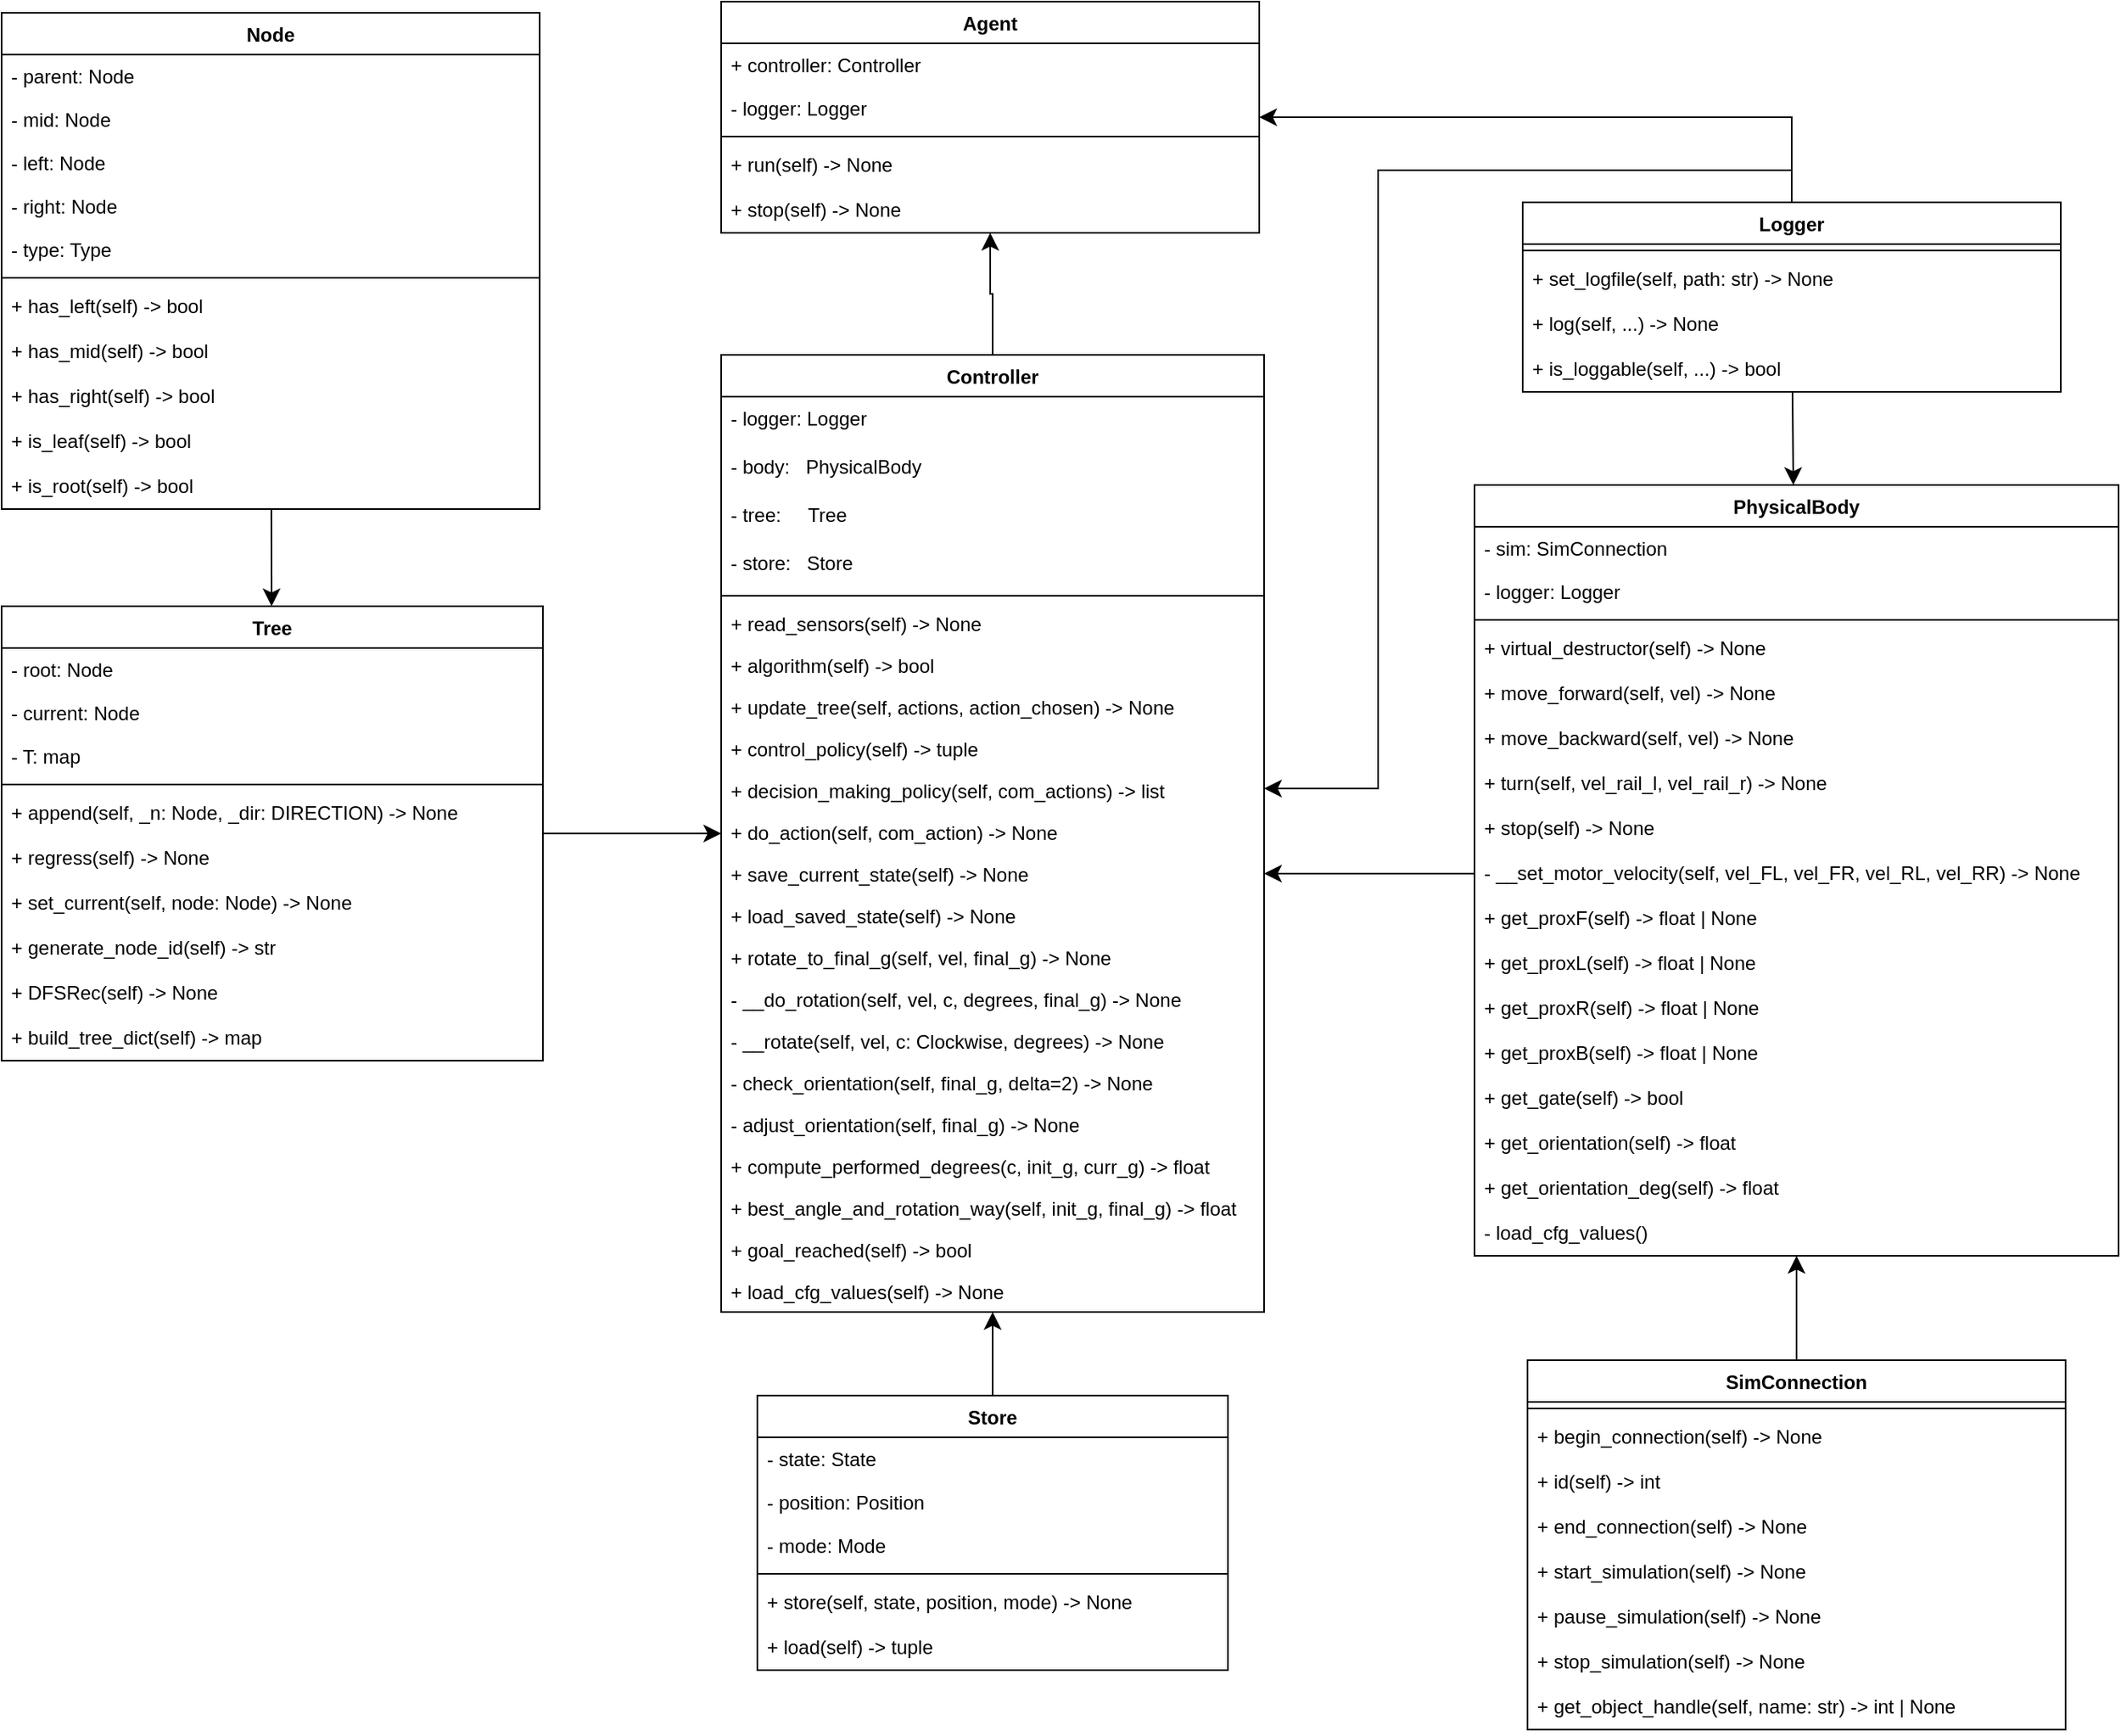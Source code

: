 <mxfile version="21.3.6" type="device">
  <diagram id="1UBkaPoCO9dvnZDakx3T" name="MetalPhoenix">
    <mxGraphModel dx="1835" dy="1126" grid="0" gridSize="10" guides="1" tooltips="1" connect="1" arrows="1" fold="1" page="0" pageScale="1" pageWidth="827" pageHeight="1169" math="0" shadow="0">
      <root>
        <mxCell id="0" />
        <mxCell id="1" parent="0" />
        <mxCell id="VFH99TEMMroER4uA4Dse-1" value="Agent" style="swimlane;fontStyle=1;align=center;verticalAlign=top;childLayout=stackLayout;horizontal=1;startSize=26;horizontalStack=0;resizeParent=1;resizeParentMax=0;resizeLast=0;collapsible=1;marginBottom=0;" vertex="1" parent="1">
          <mxGeometry x="-161" y="-180" width="335" height="144" as="geometry" />
        </mxCell>
        <mxCell id="VFH99TEMMroER4uA4Dse-3" value="+ controller: Controller" style="text;strokeColor=none;fillColor=none;align=left;verticalAlign=top;spacingLeft=4;spacingRight=4;overflow=hidden;rotatable=0;points=[[0,0.5],[1,0.5]];portConstraint=eastwest;" vertex="1" parent="VFH99TEMMroER4uA4Dse-1">
          <mxGeometry y="26" width="335" height="27" as="geometry" />
        </mxCell>
        <mxCell id="GHk-Mc0KKWAqcov3iGif-37" value="- logger: Logger" style="text;strokeColor=none;fillColor=none;align=left;verticalAlign=top;spacingLeft=4;spacingRight=4;overflow=hidden;rotatable=0;points=[[0,0.5],[1,0.5]];portConstraint=eastwest;" vertex="1" parent="VFH99TEMMroER4uA4Dse-1">
          <mxGeometry y="53" width="335" height="27" as="geometry" />
        </mxCell>
        <mxCell id="VFH99TEMMroER4uA4Dse-5" value="" style="line;strokeWidth=1;fillColor=none;align=left;verticalAlign=middle;spacingTop=-1;spacingLeft=3;spacingRight=3;rotatable=0;labelPosition=right;points=[];portConstraint=eastwest;" vertex="1" parent="VFH99TEMMroER4uA4Dse-1">
          <mxGeometry y="80" width="335" height="8" as="geometry" />
        </mxCell>
        <mxCell id="VFH99TEMMroER4uA4Dse-6" value="+ run(self) -&gt; None" style="text;strokeColor=none;fillColor=none;align=left;verticalAlign=top;spacingLeft=4;spacingRight=4;overflow=hidden;rotatable=0;points=[[0,0.5],[1,0.5]];portConstraint=eastwest;" vertex="1" parent="VFH99TEMMroER4uA4Dse-1">
          <mxGeometry y="88" width="335" height="28" as="geometry" />
        </mxCell>
        <mxCell id="GHk-Mc0KKWAqcov3iGif-38" value="+ stop(self) -&gt; None" style="text;strokeColor=none;fillColor=none;align=left;verticalAlign=top;spacingLeft=4;spacingRight=4;overflow=hidden;rotatable=0;points=[[0,0.5],[1,0.5]];portConstraint=eastwest;" vertex="1" parent="VFH99TEMMroER4uA4Dse-1">
          <mxGeometry y="116" width="335" height="28" as="geometry" />
        </mxCell>
        <mxCell id="w9nHKv1XrNCr0uijeVls-85" style="edgeStyle=orthogonalEdgeStyle;rounded=0;orthogonalLoop=1;jettySize=auto;html=1;exitX=0.5;exitY=0;exitDx=0;exitDy=0;fontSize=12;startSize=8;endSize=8;" edge="1" parent="1" source="GHk-Mc0KKWAqcov3iGif-1" target="VFH99TEMMroER4uA4Dse-1">
          <mxGeometry relative="1" as="geometry" />
        </mxCell>
        <mxCell id="GHk-Mc0KKWAqcov3iGif-1" value="Controller" style="swimlane;fontStyle=1;align=center;verticalAlign=top;childLayout=stackLayout;horizontal=1;startSize=26;horizontalStack=0;resizeParent=1;resizeParentMax=0;resizeLast=0;collapsible=1;marginBottom=0;" vertex="1" parent="1">
          <mxGeometry x="-161" y="40" width="338" height="596" as="geometry" />
        </mxCell>
        <mxCell id="GHk-Mc0KKWAqcov3iGif-4" value="- logger: Logger" style="text;strokeColor=none;fillColor=none;align=left;verticalAlign=top;spacingLeft=4;spacingRight=4;overflow=hidden;rotatable=0;points=[[0,0.5],[1,0.5]];portConstraint=eastwest;" vertex="1" parent="GHk-Mc0KKWAqcov3iGif-1">
          <mxGeometry y="26" width="338" height="30" as="geometry" />
        </mxCell>
        <mxCell id="GHk-Mc0KKWAqcov3iGif-36" value="- body:   PhysicalBody" style="text;strokeColor=none;fillColor=none;align=left;verticalAlign=top;spacingLeft=4;spacingRight=4;overflow=hidden;rotatable=0;points=[[0,0.5],[1,0.5]];portConstraint=eastwest;" vertex="1" parent="GHk-Mc0KKWAqcov3iGif-1">
          <mxGeometry y="56" width="338" height="30" as="geometry" />
        </mxCell>
        <mxCell id="GHk-Mc0KKWAqcov3iGif-35" value="- tree:     Tree" style="text;strokeColor=none;fillColor=none;align=left;verticalAlign=top;spacingLeft=4;spacingRight=4;overflow=hidden;rotatable=0;points=[[0,0.5],[1,0.5]];portConstraint=eastwest;" vertex="1" parent="GHk-Mc0KKWAqcov3iGif-1">
          <mxGeometry y="86" width="338" height="30" as="geometry" />
        </mxCell>
        <mxCell id="GHk-Mc0KKWAqcov3iGif-34" value="- store:   Store" style="text;strokeColor=none;fillColor=none;align=left;verticalAlign=top;spacingLeft=4;spacingRight=4;overflow=hidden;rotatable=0;points=[[0,0.5],[1,0.5]];portConstraint=eastwest;" vertex="1" parent="GHk-Mc0KKWAqcov3iGif-1">
          <mxGeometry y="116" width="338" height="30" as="geometry" />
        </mxCell>
        <mxCell id="GHk-Mc0KKWAqcov3iGif-5" value="" style="line;strokeWidth=1;fillColor=none;align=left;verticalAlign=middle;spacingTop=-1;spacingLeft=3;spacingRight=3;rotatable=0;labelPosition=right;points=[];portConstraint=eastwest;" vertex="1" parent="GHk-Mc0KKWAqcov3iGif-1">
          <mxGeometry y="146" width="338" height="8" as="geometry" />
        </mxCell>
        <mxCell id="GHk-Mc0KKWAqcov3iGif-6" value="+ read_sensors(self) -&gt; None" style="text;strokeColor=none;fillColor=none;align=left;verticalAlign=top;spacingLeft=4;spacingRight=4;overflow=hidden;rotatable=0;points=[[0,0.5],[1,0.5]];portConstraint=eastwest;" vertex="1" parent="GHk-Mc0KKWAqcov3iGif-1">
          <mxGeometry y="154" width="338" height="26" as="geometry" />
        </mxCell>
        <mxCell id="GHk-Mc0KKWAqcov3iGif-8" value="+ algorithm(self) -&gt; bool" style="text;strokeColor=none;fillColor=none;align=left;verticalAlign=top;spacingLeft=4;spacingRight=4;overflow=hidden;rotatable=0;points=[[0,0.5],[1,0.5]];portConstraint=eastwest;" vertex="1" parent="GHk-Mc0KKWAqcov3iGif-1">
          <mxGeometry y="180" width="338" height="26" as="geometry" />
        </mxCell>
        <mxCell id="GHk-Mc0KKWAqcov3iGif-15" value="+ update_tree(self, actions, action_chosen) -&gt; None" style="text;strokeColor=none;fillColor=none;align=left;verticalAlign=top;spacingLeft=4;spacingRight=4;overflow=hidden;rotatable=0;points=[[0,0.5],[1,0.5]];portConstraint=eastwest;" vertex="1" parent="GHk-Mc0KKWAqcov3iGif-1">
          <mxGeometry y="206" width="338" height="26" as="geometry" />
        </mxCell>
        <mxCell id="GHk-Mc0KKWAqcov3iGif-14" value="+ control_policy(self) -&gt; tuple" style="text;strokeColor=none;fillColor=none;align=left;verticalAlign=top;spacingLeft=4;spacingRight=4;overflow=hidden;rotatable=0;points=[[0,0.5],[1,0.5]];portConstraint=eastwest;" vertex="1" parent="GHk-Mc0KKWAqcov3iGif-1">
          <mxGeometry y="232" width="338" height="26" as="geometry" />
        </mxCell>
        <mxCell id="GHk-Mc0KKWAqcov3iGif-13" value="+ decision_making_policy(self, com_actions) -&gt; list" style="text;strokeColor=none;fillColor=none;align=left;verticalAlign=top;spacingLeft=4;spacingRight=4;overflow=hidden;rotatable=0;points=[[0,0.5],[1,0.5]];portConstraint=eastwest;" vertex="1" parent="GHk-Mc0KKWAqcov3iGif-1">
          <mxGeometry y="258" width="338" height="26" as="geometry" />
        </mxCell>
        <mxCell id="GHk-Mc0KKWAqcov3iGif-12" value="+ do_action(self, com_action) -&gt; None" style="text;strokeColor=none;fillColor=none;align=left;verticalAlign=top;spacingLeft=4;spacingRight=4;overflow=hidden;rotatable=0;points=[[0,0.5],[1,0.5]];portConstraint=eastwest;" vertex="1" parent="GHk-Mc0KKWAqcov3iGif-1">
          <mxGeometry y="284" width="338" height="26" as="geometry" />
        </mxCell>
        <mxCell id="GHk-Mc0KKWAqcov3iGif-11" value="+ save_current_state(self) -&gt; None" style="text;strokeColor=none;fillColor=none;align=left;verticalAlign=top;spacingLeft=4;spacingRight=4;overflow=hidden;rotatable=0;points=[[0,0.5],[1,0.5]];portConstraint=eastwest;" vertex="1" parent="GHk-Mc0KKWAqcov3iGif-1">
          <mxGeometry y="310" width="338" height="26" as="geometry" />
        </mxCell>
        <mxCell id="GHk-Mc0KKWAqcov3iGif-10" value="+ load_saved_state(self) -&gt; None" style="text;strokeColor=none;fillColor=none;align=left;verticalAlign=top;spacingLeft=4;spacingRight=4;overflow=hidden;rotatable=0;points=[[0,0.5],[1,0.5]];portConstraint=eastwest;" vertex="1" parent="GHk-Mc0KKWAqcov3iGif-1">
          <mxGeometry y="336" width="338" height="26" as="geometry" />
        </mxCell>
        <mxCell id="GHk-Mc0KKWAqcov3iGif-9" value="+ rotate_to_final_g(self, vel, final_g) -&gt; None" style="text;strokeColor=none;fillColor=none;align=left;verticalAlign=top;spacingLeft=4;spacingRight=4;overflow=hidden;rotatable=0;points=[[0,0.5],[1,0.5]];portConstraint=eastwest;" vertex="1" parent="GHk-Mc0KKWAqcov3iGif-1">
          <mxGeometry y="362" width="338" height="26" as="geometry" />
        </mxCell>
        <mxCell id="GHk-Mc0KKWAqcov3iGif-16" value="- __do_rotation(self, vel, c, degrees, final_g) -&gt; None" style="text;strokeColor=none;fillColor=none;align=left;verticalAlign=top;spacingLeft=4;spacingRight=4;overflow=hidden;rotatable=0;points=[[0,0.5],[1,0.5]];portConstraint=eastwest;" vertex="1" parent="GHk-Mc0KKWAqcov3iGif-1">
          <mxGeometry y="388" width="338" height="26" as="geometry" />
        </mxCell>
        <mxCell id="GHk-Mc0KKWAqcov3iGif-17" value="- __rotate(self, vel, c: Clockwise, degrees) -&gt; None" style="text;strokeColor=none;fillColor=none;align=left;verticalAlign=top;spacingLeft=4;spacingRight=4;overflow=hidden;rotatable=0;points=[[0,0.5],[1,0.5]];portConstraint=eastwest;" vertex="1" parent="GHk-Mc0KKWAqcov3iGif-1">
          <mxGeometry y="414" width="338" height="26" as="geometry" />
        </mxCell>
        <mxCell id="GHk-Mc0KKWAqcov3iGif-18" value="- check_orientation(self, final_g, delta=2) -&gt; None" style="text;strokeColor=none;fillColor=none;align=left;verticalAlign=top;spacingLeft=4;spacingRight=4;overflow=hidden;rotatable=0;points=[[0,0.5],[1,0.5]];portConstraint=eastwest;" vertex="1" parent="GHk-Mc0KKWAqcov3iGif-1">
          <mxGeometry y="440" width="338" height="26" as="geometry" />
        </mxCell>
        <mxCell id="GHk-Mc0KKWAqcov3iGif-19" value="- adjust_orientation(self, final_g) -&gt; None" style="text;strokeColor=none;fillColor=none;align=left;verticalAlign=top;spacingLeft=4;spacingRight=4;overflow=hidden;rotatable=0;points=[[0,0.5],[1,0.5]];portConstraint=eastwest;" vertex="1" parent="GHk-Mc0KKWAqcov3iGif-1">
          <mxGeometry y="466" width="338" height="26" as="geometry" />
        </mxCell>
        <mxCell id="GHk-Mc0KKWAqcov3iGif-20" value="+ compute_performed_degrees(c, init_g, curr_g) -&gt; float" style="text;strokeColor=none;fillColor=none;align=left;verticalAlign=top;spacingLeft=4;spacingRight=4;overflow=hidden;rotatable=0;points=[[0,0.5],[1,0.5]];portConstraint=eastwest;" vertex="1" parent="GHk-Mc0KKWAqcov3iGif-1">
          <mxGeometry y="492" width="338" height="26" as="geometry" />
        </mxCell>
        <mxCell id="GHk-Mc0KKWAqcov3iGif-21" value="+ best_angle_and_rotation_way(self, init_g, final_g) -&gt; float" style="text;strokeColor=none;fillColor=none;align=left;verticalAlign=top;spacingLeft=4;spacingRight=4;overflow=hidden;rotatable=0;points=[[0,0.5],[1,0.5]];portConstraint=eastwest;" vertex="1" parent="GHk-Mc0KKWAqcov3iGif-1">
          <mxGeometry y="518" width="338" height="26" as="geometry" />
        </mxCell>
        <mxCell id="GHk-Mc0KKWAqcov3iGif-23" value="+ goal_reached(self) -&gt; bool" style="text;strokeColor=none;fillColor=none;align=left;verticalAlign=top;spacingLeft=4;spacingRight=4;overflow=hidden;rotatable=0;points=[[0,0.5],[1,0.5]];portConstraint=eastwest;" vertex="1" parent="GHk-Mc0KKWAqcov3iGif-1">
          <mxGeometry y="544" width="338" height="26" as="geometry" />
        </mxCell>
        <mxCell id="GHk-Mc0KKWAqcov3iGif-22" value="+ load_cfg_values(self) -&gt; None" style="text;strokeColor=none;fillColor=none;align=left;verticalAlign=top;spacingLeft=4;spacingRight=4;overflow=hidden;rotatable=0;points=[[0,0.5],[1,0.5]];portConstraint=eastwest;" vertex="1" parent="GHk-Mc0KKWAqcov3iGif-1">
          <mxGeometry y="570" width="338" height="26" as="geometry" />
        </mxCell>
        <mxCell id="w9nHKv1XrNCr0uijeVls-9" value="PhysicalBody" style="swimlane;fontStyle=1;align=center;verticalAlign=top;childLayout=stackLayout;horizontal=1;startSize=26;horizontalStack=0;resizeParent=1;resizeParentMax=0;resizeLast=0;collapsible=1;marginBottom=0;" vertex="1" parent="1">
          <mxGeometry x="308" y="121" width="401" height="480" as="geometry" />
        </mxCell>
        <mxCell id="w9nHKv1XrNCr0uijeVls-10" value="- sim: SimConnection" style="text;strokeColor=none;fillColor=none;align=left;verticalAlign=top;spacingLeft=4;spacingRight=4;overflow=hidden;rotatable=0;points=[[0,0.5],[1,0.5]];portConstraint=eastwest;" vertex="1" parent="w9nHKv1XrNCr0uijeVls-9">
          <mxGeometry y="26" width="401" height="27" as="geometry" />
        </mxCell>
        <mxCell id="w9nHKv1XrNCr0uijeVls-11" value="- logger: Logger" style="text;strokeColor=none;fillColor=none;align=left;verticalAlign=top;spacingLeft=4;spacingRight=4;overflow=hidden;rotatable=0;points=[[0,0.5],[1,0.5]];portConstraint=eastwest;" vertex="1" parent="w9nHKv1XrNCr0uijeVls-9">
          <mxGeometry y="53" width="401" height="27" as="geometry" />
        </mxCell>
        <mxCell id="w9nHKv1XrNCr0uijeVls-12" value="" style="line;strokeWidth=1;fillColor=none;align=left;verticalAlign=middle;spacingTop=-1;spacingLeft=3;spacingRight=3;rotatable=0;labelPosition=right;points=[];portConstraint=eastwest;" vertex="1" parent="w9nHKv1XrNCr0uijeVls-9">
          <mxGeometry y="80" width="401" height="8" as="geometry" />
        </mxCell>
        <mxCell id="w9nHKv1XrNCr0uijeVls-13" value="+ virtual_destructor(self) -&gt; None" style="text;strokeColor=none;fillColor=none;align=left;verticalAlign=top;spacingLeft=4;spacingRight=4;overflow=hidden;rotatable=0;points=[[0,0.5],[1,0.5]];portConstraint=eastwest;" vertex="1" parent="w9nHKv1XrNCr0uijeVls-9">
          <mxGeometry y="88" width="401" height="28" as="geometry" />
        </mxCell>
        <mxCell id="w9nHKv1XrNCr0uijeVls-17" value="+ move_forward(self, vel) -&gt; None" style="text;strokeColor=none;fillColor=none;align=left;verticalAlign=top;spacingLeft=4;spacingRight=4;overflow=hidden;rotatable=0;points=[[0,0.5],[1,0.5]];portConstraint=eastwest;" vertex="1" parent="w9nHKv1XrNCr0uijeVls-9">
          <mxGeometry y="116" width="401" height="28" as="geometry" />
        </mxCell>
        <mxCell id="w9nHKv1XrNCr0uijeVls-16" value="+ move_backward(self, vel) -&gt; None" style="text;strokeColor=none;fillColor=none;align=left;verticalAlign=top;spacingLeft=4;spacingRight=4;overflow=hidden;rotatable=0;points=[[0,0.5],[1,0.5]];portConstraint=eastwest;" vertex="1" parent="w9nHKv1XrNCr0uijeVls-9">
          <mxGeometry y="144" width="401" height="28" as="geometry" />
        </mxCell>
        <mxCell id="w9nHKv1XrNCr0uijeVls-15" value="+ turn(self, vel_rail_l, vel_rail_r) -&gt; None" style="text;strokeColor=none;fillColor=none;align=left;verticalAlign=top;spacingLeft=4;spacingRight=4;overflow=hidden;rotatable=0;points=[[0,0.5],[1,0.5]];portConstraint=eastwest;" vertex="1" parent="w9nHKv1XrNCr0uijeVls-9">
          <mxGeometry y="172" width="401" height="28" as="geometry" />
        </mxCell>
        <mxCell id="w9nHKv1XrNCr0uijeVls-24" value="+ stop(self) -&gt; None" style="text;strokeColor=none;fillColor=none;align=left;verticalAlign=top;spacingLeft=4;spacingRight=4;overflow=hidden;rotatable=0;points=[[0,0.5],[1,0.5]];portConstraint=eastwest;" vertex="1" parent="w9nHKv1XrNCr0uijeVls-9">
          <mxGeometry y="200" width="401" height="28" as="geometry" />
        </mxCell>
        <mxCell id="w9nHKv1XrNCr0uijeVls-23" value="- __set_motor_velocity(self, vel_FL, vel_FR, vel_RL, vel_RR) -&gt; None" style="text;strokeColor=none;fillColor=none;align=left;verticalAlign=top;spacingLeft=4;spacingRight=4;overflow=hidden;rotatable=0;points=[[0,0.5],[1,0.5]];portConstraint=eastwest;" vertex="1" parent="w9nHKv1XrNCr0uijeVls-9">
          <mxGeometry y="228" width="401" height="28" as="geometry" />
        </mxCell>
        <mxCell id="w9nHKv1XrNCr0uijeVls-25" value="+ get_proxF(self) -&gt; float | None" style="text;strokeColor=none;fillColor=none;align=left;verticalAlign=top;spacingLeft=4;spacingRight=4;overflow=hidden;rotatable=0;points=[[0,0.5],[1,0.5]];portConstraint=eastwest;" vertex="1" parent="w9nHKv1XrNCr0uijeVls-9">
          <mxGeometry y="256" width="401" height="28" as="geometry" />
        </mxCell>
        <mxCell id="w9nHKv1XrNCr0uijeVls-22" value="+ get_proxL(self) -&gt; float | None" style="text;strokeColor=none;fillColor=none;align=left;verticalAlign=top;spacingLeft=4;spacingRight=4;overflow=hidden;rotatable=0;points=[[0,0.5],[1,0.5]];portConstraint=eastwest;" vertex="1" parent="w9nHKv1XrNCr0uijeVls-9">
          <mxGeometry y="284" width="401" height="28" as="geometry" />
        </mxCell>
        <mxCell id="w9nHKv1XrNCr0uijeVls-21" value="+ get_proxR(self) -&gt; float | None" style="text;strokeColor=none;fillColor=none;align=left;verticalAlign=top;spacingLeft=4;spacingRight=4;overflow=hidden;rotatable=0;points=[[0,0.5],[1,0.5]];portConstraint=eastwest;" vertex="1" parent="w9nHKv1XrNCr0uijeVls-9">
          <mxGeometry y="312" width="401" height="28" as="geometry" />
        </mxCell>
        <mxCell id="w9nHKv1XrNCr0uijeVls-20" value="+ get_proxB(self) -&gt; float | None" style="text;strokeColor=none;fillColor=none;align=left;verticalAlign=top;spacingLeft=4;spacingRight=4;overflow=hidden;rotatable=0;points=[[0,0.5],[1,0.5]];portConstraint=eastwest;" vertex="1" parent="w9nHKv1XrNCr0uijeVls-9">
          <mxGeometry y="340" width="401" height="28" as="geometry" />
        </mxCell>
        <mxCell id="w9nHKv1XrNCr0uijeVls-19" value="+ get_gate(self) -&gt; bool" style="text;strokeColor=none;fillColor=none;align=left;verticalAlign=top;spacingLeft=4;spacingRight=4;overflow=hidden;rotatable=0;points=[[0,0.5],[1,0.5]];portConstraint=eastwest;" vertex="1" parent="w9nHKv1XrNCr0uijeVls-9">
          <mxGeometry y="368" width="401" height="28" as="geometry" />
        </mxCell>
        <mxCell id="w9nHKv1XrNCr0uijeVls-29" value="+ get_orientation(self) -&gt; float" style="text;strokeColor=none;fillColor=none;align=left;verticalAlign=top;spacingLeft=4;spacingRight=4;overflow=hidden;rotatable=0;points=[[0,0.5],[1,0.5]];portConstraint=eastwest;" vertex="1" parent="w9nHKv1XrNCr0uijeVls-9">
          <mxGeometry y="396" width="401" height="28" as="geometry" />
        </mxCell>
        <mxCell id="w9nHKv1XrNCr0uijeVls-28" value="+ get_orientation_deg(self) -&gt; float" style="text;strokeColor=none;fillColor=none;align=left;verticalAlign=top;spacingLeft=4;spacingRight=4;overflow=hidden;rotatable=0;points=[[0,0.5],[1,0.5]];portConstraint=eastwest;" vertex="1" parent="w9nHKv1XrNCr0uijeVls-9">
          <mxGeometry y="424" width="401" height="28" as="geometry" />
        </mxCell>
        <mxCell id="w9nHKv1XrNCr0uijeVls-27" value="- load_cfg_values()" style="text;strokeColor=none;fillColor=none;align=left;verticalAlign=top;spacingLeft=4;spacingRight=4;overflow=hidden;rotatable=0;points=[[0,0.5],[1,0.5]];portConstraint=eastwest;" vertex="1" parent="w9nHKv1XrNCr0uijeVls-9">
          <mxGeometry y="452" width="401" height="28" as="geometry" />
        </mxCell>
        <mxCell id="w9nHKv1XrNCr0uijeVls-88" style="edgeStyle=orthogonalEdgeStyle;rounded=0;orthogonalLoop=1;jettySize=auto;html=1;exitX=0.5;exitY=0;exitDx=0;exitDy=0;fontSize=12;startSize=8;endSize=8;" edge="1" parent="1" source="w9nHKv1XrNCr0uijeVls-30" target="VFH99TEMMroER4uA4Dse-1">
          <mxGeometry relative="1" as="geometry" />
        </mxCell>
        <mxCell id="w9nHKv1XrNCr0uijeVls-89" style="edgeStyle=none;curved=1;rounded=0;orthogonalLoop=1;jettySize=auto;html=1;fontSize=12;startSize=8;endSize=8;" edge="1" parent="1" source="w9nHKv1XrNCr0uijeVls-30" target="w9nHKv1XrNCr0uijeVls-9">
          <mxGeometry relative="1" as="geometry" />
        </mxCell>
        <mxCell id="w9nHKv1XrNCr0uijeVls-97" style="edgeStyle=orthogonalEdgeStyle;rounded=0;orthogonalLoop=1;jettySize=auto;html=1;fontSize=12;startSize=8;endSize=8;" edge="1" parent="1" source="w9nHKv1XrNCr0uijeVls-30" target="GHk-Mc0KKWAqcov3iGif-1">
          <mxGeometry relative="1" as="geometry">
            <Array as="points">
              <mxPoint x="506" y="-75" />
              <mxPoint x="248" y="-75" />
              <mxPoint x="248" y="310" />
            </Array>
          </mxGeometry>
        </mxCell>
        <mxCell id="w9nHKv1XrNCr0uijeVls-30" value="Logger" style="swimlane;fontStyle=1;align=center;verticalAlign=top;childLayout=stackLayout;horizontal=1;startSize=26;horizontalStack=0;resizeParent=1;resizeParentMax=0;resizeLast=0;collapsible=1;marginBottom=0;" vertex="1" parent="1">
          <mxGeometry x="338" y="-55" width="335" height="118" as="geometry" />
        </mxCell>
        <mxCell id="w9nHKv1XrNCr0uijeVls-33" value="" style="line;strokeWidth=1;fillColor=none;align=left;verticalAlign=middle;spacingTop=-1;spacingLeft=3;spacingRight=3;rotatable=0;labelPosition=right;points=[];portConstraint=eastwest;" vertex="1" parent="w9nHKv1XrNCr0uijeVls-30">
          <mxGeometry y="26" width="335" height="8" as="geometry" />
        </mxCell>
        <mxCell id="w9nHKv1XrNCr0uijeVls-34" value="+ set_logfile(self, path: str) -&gt; None" style="text;strokeColor=none;fillColor=none;align=left;verticalAlign=top;spacingLeft=4;spacingRight=4;overflow=hidden;rotatable=0;points=[[0,0.5],[1,0.5]];portConstraint=eastwest;" vertex="1" parent="w9nHKv1XrNCr0uijeVls-30">
          <mxGeometry y="34" width="335" height="28" as="geometry" />
        </mxCell>
        <mxCell id="w9nHKv1XrNCr0uijeVls-35" value="+ log(self, ...) -&gt; None" style="text;strokeColor=none;fillColor=none;align=left;verticalAlign=top;spacingLeft=4;spacingRight=4;overflow=hidden;rotatable=0;points=[[0,0.5],[1,0.5]];portConstraint=eastwest;" vertex="1" parent="w9nHKv1XrNCr0uijeVls-30">
          <mxGeometry y="62" width="335" height="28" as="geometry" />
        </mxCell>
        <mxCell id="w9nHKv1XrNCr0uijeVls-36" value="+ is_loggable(self, ...) -&gt; bool" style="text;strokeColor=none;fillColor=none;align=left;verticalAlign=top;spacingLeft=4;spacingRight=4;overflow=hidden;rotatable=0;points=[[0,0.5],[1,0.5]];portConstraint=eastwest;" vertex="1" parent="w9nHKv1XrNCr0uijeVls-30">
          <mxGeometry y="90" width="335" height="28" as="geometry" />
        </mxCell>
        <mxCell id="w9nHKv1XrNCr0uijeVls-93" style="edgeStyle=none;curved=1;rounded=0;orthogonalLoop=1;jettySize=auto;html=1;fontSize=12;startSize=8;endSize=8;" edge="1" parent="1" source="w9nHKv1XrNCr0uijeVls-37" target="w9nHKv1XrNCr0uijeVls-27">
          <mxGeometry relative="1" as="geometry" />
        </mxCell>
        <mxCell id="w9nHKv1XrNCr0uijeVls-37" value="SimConnection" style="swimlane;fontStyle=1;align=center;verticalAlign=top;childLayout=stackLayout;horizontal=1;startSize=26;horizontalStack=0;resizeParent=1;resizeParentMax=0;resizeLast=0;collapsible=1;marginBottom=0;" vertex="1" parent="1">
          <mxGeometry x="341" y="666" width="335" height="230" as="geometry" />
        </mxCell>
        <mxCell id="w9nHKv1XrNCr0uijeVls-40" value="" style="line;strokeWidth=1;fillColor=none;align=left;verticalAlign=middle;spacingTop=-1;spacingLeft=3;spacingRight=3;rotatable=0;labelPosition=right;points=[];portConstraint=eastwest;" vertex="1" parent="w9nHKv1XrNCr0uijeVls-37">
          <mxGeometry y="26" width="335" height="8" as="geometry" />
        </mxCell>
        <mxCell id="w9nHKv1XrNCr0uijeVls-41" value="+ begin_connection(self) -&gt; None" style="text;strokeColor=none;fillColor=none;align=left;verticalAlign=top;spacingLeft=4;spacingRight=4;overflow=hidden;rotatable=0;points=[[0,0.5],[1,0.5]];portConstraint=eastwest;" vertex="1" parent="w9nHKv1XrNCr0uijeVls-37">
          <mxGeometry y="34" width="335" height="28" as="geometry" />
        </mxCell>
        <mxCell id="w9nHKv1XrNCr0uijeVls-42" value="+ id(self) -&gt; int" style="text;strokeColor=none;fillColor=none;align=left;verticalAlign=top;spacingLeft=4;spacingRight=4;overflow=hidden;rotatable=0;points=[[0,0.5],[1,0.5]];portConstraint=eastwest;" vertex="1" parent="w9nHKv1XrNCr0uijeVls-37">
          <mxGeometry y="62" width="335" height="28" as="geometry" />
        </mxCell>
        <mxCell id="w9nHKv1XrNCr0uijeVls-48" value="+ end_connection(self) -&gt; None" style="text;strokeColor=none;fillColor=none;align=left;verticalAlign=top;spacingLeft=4;spacingRight=4;overflow=hidden;rotatable=0;points=[[0,0.5],[1,0.5]];portConstraint=eastwest;" vertex="1" parent="w9nHKv1XrNCr0uijeVls-37">
          <mxGeometry y="90" width="335" height="28" as="geometry" />
        </mxCell>
        <mxCell id="w9nHKv1XrNCr0uijeVls-47" value="+ start_simulation(self) -&gt; None" style="text;strokeColor=none;fillColor=none;align=left;verticalAlign=top;spacingLeft=4;spacingRight=4;overflow=hidden;rotatable=0;points=[[0,0.5],[1,0.5]];portConstraint=eastwest;" vertex="1" parent="w9nHKv1XrNCr0uijeVls-37">
          <mxGeometry y="118" width="335" height="28" as="geometry" />
        </mxCell>
        <mxCell id="w9nHKv1XrNCr0uijeVls-46" value="+ pause_simulation(self) -&gt; None" style="text;strokeColor=none;fillColor=none;align=left;verticalAlign=top;spacingLeft=4;spacingRight=4;overflow=hidden;rotatable=0;points=[[0,0.5],[1,0.5]];portConstraint=eastwest;" vertex="1" parent="w9nHKv1XrNCr0uijeVls-37">
          <mxGeometry y="146" width="335" height="28" as="geometry" />
        </mxCell>
        <mxCell id="w9nHKv1XrNCr0uijeVls-45" value="+ stop_simulation(self) -&gt; None" style="text;strokeColor=none;fillColor=none;align=left;verticalAlign=top;spacingLeft=4;spacingRight=4;overflow=hidden;rotatable=0;points=[[0,0.5],[1,0.5]];portConstraint=eastwest;" vertex="1" parent="w9nHKv1XrNCr0uijeVls-37">
          <mxGeometry y="174" width="335" height="28" as="geometry" />
        </mxCell>
        <mxCell id="w9nHKv1XrNCr0uijeVls-44" value="+ get_object_handle(self, name: str) -&gt; int | None" style="text;strokeColor=none;fillColor=none;align=left;verticalAlign=top;spacingLeft=4;spacingRight=4;overflow=hidden;rotatable=0;points=[[0,0.5],[1,0.5]];portConstraint=eastwest;" vertex="1" parent="w9nHKv1XrNCr0uijeVls-37">
          <mxGeometry y="202" width="335" height="28" as="geometry" />
        </mxCell>
        <mxCell id="w9nHKv1XrNCr0uijeVls-90" style="edgeStyle=none;curved=1;rounded=0;orthogonalLoop=1;jettySize=auto;html=1;fontSize=12;startSize=8;endSize=8;" edge="1" parent="1" source="w9nHKv1XrNCr0uijeVls-49" target="GHk-Mc0KKWAqcov3iGif-1">
          <mxGeometry relative="1" as="geometry" />
        </mxCell>
        <mxCell id="w9nHKv1XrNCr0uijeVls-49" value="Tree" style="swimlane;fontStyle=1;align=center;verticalAlign=top;childLayout=stackLayout;horizontal=1;startSize=26;horizontalStack=0;resizeParent=1;resizeParentMax=0;resizeLast=0;collapsible=1;marginBottom=0;" vertex="1" parent="1">
          <mxGeometry x="-609" y="196.5" width="337" height="283" as="geometry" />
        </mxCell>
        <mxCell id="w9nHKv1XrNCr0uijeVls-50" value="- root: Node    " style="text;strokeColor=none;fillColor=none;align=left;verticalAlign=top;spacingLeft=4;spacingRight=4;overflow=hidden;rotatable=0;points=[[0,0.5],[1,0.5]];portConstraint=eastwest;" vertex="1" parent="w9nHKv1XrNCr0uijeVls-49">
          <mxGeometry y="26" width="337" height="27" as="geometry" />
        </mxCell>
        <mxCell id="w9nHKv1XrNCr0uijeVls-51" value="- current: Node" style="text;strokeColor=none;fillColor=none;align=left;verticalAlign=top;spacingLeft=4;spacingRight=4;overflow=hidden;rotatable=0;points=[[0,0.5],[1,0.5]];portConstraint=eastwest;" vertex="1" parent="w9nHKv1XrNCr0uijeVls-49">
          <mxGeometry y="53" width="337" height="27" as="geometry" />
        </mxCell>
        <mxCell id="w9nHKv1XrNCr0uijeVls-55" value="- T: map" style="text;strokeColor=none;fillColor=none;align=left;verticalAlign=top;spacingLeft=4;spacingRight=4;overflow=hidden;rotatable=0;points=[[0,0.5],[1,0.5]];portConstraint=eastwest;" vertex="1" parent="w9nHKv1XrNCr0uijeVls-49">
          <mxGeometry y="80" width="337" height="27" as="geometry" />
        </mxCell>
        <mxCell id="w9nHKv1XrNCr0uijeVls-52" value="" style="line;strokeWidth=1;fillColor=none;align=left;verticalAlign=middle;spacingTop=-1;spacingLeft=3;spacingRight=3;rotatable=0;labelPosition=right;points=[];portConstraint=eastwest;" vertex="1" parent="w9nHKv1XrNCr0uijeVls-49">
          <mxGeometry y="107" width="337" height="8" as="geometry" />
        </mxCell>
        <mxCell id="w9nHKv1XrNCr0uijeVls-53" value="+ append(self, _n: Node, _dir: DIRECTION) -&gt; None" style="text;strokeColor=none;fillColor=none;align=left;verticalAlign=top;spacingLeft=4;spacingRight=4;overflow=hidden;rotatable=0;points=[[0,0.5],[1,0.5]];portConstraint=eastwest;" vertex="1" parent="w9nHKv1XrNCr0uijeVls-49">
          <mxGeometry y="115" width="337" height="28" as="geometry" />
        </mxCell>
        <mxCell id="w9nHKv1XrNCr0uijeVls-54" value="+ regress(self) -&gt; None" style="text;strokeColor=none;fillColor=none;align=left;verticalAlign=top;spacingLeft=4;spacingRight=4;overflow=hidden;rotatable=0;points=[[0,0.5],[1,0.5]];portConstraint=eastwest;" vertex="1" parent="w9nHKv1XrNCr0uijeVls-49">
          <mxGeometry y="143" width="337" height="28" as="geometry" />
        </mxCell>
        <mxCell id="w9nHKv1XrNCr0uijeVls-58" value="+ set_current(self, node: Node) -&gt; None" style="text;strokeColor=none;fillColor=none;align=left;verticalAlign=top;spacingLeft=4;spacingRight=4;overflow=hidden;rotatable=0;points=[[0,0.5],[1,0.5]];portConstraint=eastwest;" vertex="1" parent="w9nHKv1XrNCr0uijeVls-49">
          <mxGeometry y="171" width="337" height="28" as="geometry" />
        </mxCell>
        <mxCell id="w9nHKv1XrNCr0uijeVls-57" value="+ generate_node_id(self) -&gt; str" style="text;strokeColor=none;fillColor=none;align=left;verticalAlign=top;spacingLeft=4;spacingRight=4;overflow=hidden;rotatable=0;points=[[0,0.5],[1,0.5]];portConstraint=eastwest;" vertex="1" parent="w9nHKv1XrNCr0uijeVls-49">
          <mxGeometry y="199" width="337" height="28" as="geometry" />
        </mxCell>
        <mxCell id="w9nHKv1XrNCr0uijeVls-61" value="+ DFSRec(self) -&gt; None" style="text;strokeColor=none;fillColor=none;align=left;verticalAlign=top;spacingLeft=4;spacingRight=4;overflow=hidden;rotatable=0;points=[[0,0.5],[1,0.5]];portConstraint=eastwest;" vertex="1" parent="w9nHKv1XrNCr0uijeVls-49">
          <mxGeometry y="227" width="337" height="28" as="geometry" />
        </mxCell>
        <mxCell id="w9nHKv1XrNCr0uijeVls-60" value="+ build_tree_dict(self) -&gt; map" style="text;strokeColor=none;fillColor=none;align=left;verticalAlign=top;spacingLeft=4;spacingRight=4;overflow=hidden;rotatable=0;points=[[0,0.5],[1,0.5]];portConstraint=eastwest;" vertex="1" parent="w9nHKv1XrNCr0uijeVls-49">
          <mxGeometry y="255" width="337" height="28" as="geometry" />
        </mxCell>
        <mxCell id="w9nHKv1XrNCr0uijeVls-91" style="edgeStyle=none;curved=1;rounded=0;orthogonalLoop=1;jettySize=auto;html=1;fontSize=12;startSize=8;endSize=8;" edge="1" parent="1" source="w9nHKv1XrNCr0uijeVls-62" target="w9nHKv1XrNCr0uijeVls-49">
          <mxGeometry relative="1" as="geometry" />
        </mxCell>
        <mxCell id="w9nHKv1XrNCr0uijeVls-62" value="Node" style="swimlane;fontStyle=1;align=center;verticalAlign=top;childLayout=stackLayout;horizontal=1;startSize=26;horizontalStack=0;resizeParent=1;resizeParentMax=0;resizeLast=0;collapsible=1;marginBottom=0;" vertex="1" parent="1">
          <mxGeometry x="-609" y="-173" width="335" height="309" as="geometry" />
        </mxCell>
        <mxCell id="w9nHKv1XrNCr0uijeVls-63" value="- parent: Node" style="text;strokeColor=none;fillColor=none;align=left;verticalAlign=top;spacingLeft=4;spacingRight=4;overflow=hidden;rotatable=0;points=[[0,0.5],[1,0.5]];portConstraint=eastwest;" vertex="1" parent="w9nHKv1XrNCr0uijeVls-62">
          <mxGeometry y="26" width="335" height="27" as="geometry" />
        </mxCell>
        <mxCell id="w9nHKv1XrNCr0uijeVls-64" value="- mid: Node" style="text;strokeColor=none;fillColor=none;align=left;verticalAlign=top;spacingLeft=4;spacingRight=4;overflow=hidden;rotatable=0;points=[[0,0.5],[1,0.5]];portConstraint=eastwest;" vertex="1" parent="w9nHKv1XrNCr0uijeVls-62">
          <mxGeometry y="53" width="335" height="27" as="geometry" />
        </mxCell>
        <mxCell id="w9nHKv1XrNCr0uijeVls-72" value="- left: Node" style="text;strokeColor=none;fillColor=none;align=left;verticalAlign=top;spacingLeft=4;spacingRight=4;overflow=hidden;rotatable=0;points=[[0,0.5],[1,0.5]];portConstraint=eastwest;" vertex="1" parent="w9nHKv1XrNCr0uijeVls-62">
          <mxGeometry y="80" width="335" height="27" as="geometry" />
        </mxCell>
        <mxCell id="w9nHKv1XrNCr0uijeVls-71" value="- right: Node" style="text;strokeColor=none;fillColor=none;align=left;verticalAlign=top;spacingLeft=4;spacingRight=4;overflow=hidden;rotatable=0;points=[[0,0.5],[1,0.5]];portConstraint=eastwest;" vertex="1" parent="w9nHKv1XrNCr0uijeVls-62">
          <mxGeometry y="107" width="335" height="27" as="geometry" />
        </mxCell>
        <mxCell id="w9nHKv1XrNCr0uijeVls-70" value="- type: Type" style="text;strokeColor=none;fillColor=none;align=left;verticalAlign=top;spacingLeft=4;spacingRight=4;overflow=hidden;rotatable=0;points=[[0,0.5],[1,0.5]];portConstraint=eastwest;" vertex="1" parent="w9nHKv1XrNCr0uijeVls-62">
          <mxGeometry y="134" width="335" height="27" as="geometry" />
        </mxCell>
        <mxCell id="w9nHKv1XrNCr0uijeVls-65" value="" style="line;strokeWidth=1;fillColor=none;align=left;verticalAlign=middle;spacingTop=-1;spacingLeft=3;spacingRight=3;rotatable=0;labelPosition=right;points=[];portConstraint=eastwest;" vertex="1" parent="w9nHKv1XrNCr0uijeVls-62">
          <mxGeometry y="161" width="335" height="8" as="geometry" />
        </mxCell>
        <mxCell id="w9nHKv1XrNCr0uijeVls-66" value="+ has_left(self) -&gt; bool" style="text;strokeColor=none;fillColor=none;align=left;verticalAlign=top;spacingLeft=4;spacingRight=4;overflow=hidden;rotatable=0;points=[[0,0.5],[1,0.5]];portConstraint=eastwest;" vertex="1" parent="w9nHKv1XrNCr0uijeVls-62">
          <mxGeometry y="169" width="335" height="28" as="geometry" />
        </mxCell>
        <mxCell id="w9nHKv1XrNCr0uijeVls-67" value="+ has_mid(self) -&gt; bool" style="text;strokeColor=none;fillColor=none;align=left;verticalAlign=top;spacingLeft=4;spacingRight=4;overflow=hidden;rotatable=0;points=[[0,0.5],[1,0.5]];portConstraint=eastwest;" vertex="1" parent="w9nHKv1XrNCr0uijeVls-62">
          <mxGeometry y="197" width="335" height="28" as="geometry" />
        </mxCell>
        <mxCell id="w9nHKv1XrNCr0uijeVls-75" value="+ has_right(self) -&gt; bool" style="text;strokeColor=none;fillColor=none;align=left;verticalAlign=top;spacingLeft=4;spacingRight=4;overflow=hidden;rotatable=0;points=[[0,0.5],[1,0.5]];portConstraint=eastwest;" vertex="1" parent="w9nHKv1XrNCr0uijeVls-62">
          <mxGeometry y="225" width="335" height="28" as="geometry" />
        </mxCell>
        <mxCell id="w9nHKv1XrNCr0uijeVls-74" value="+ is_leaf(self) -&gt; bool" style="text;strokeColor=none;fillColor=none;align=left;verticalAlign=top;spacingLeft=4;spacingRight=4;overflow=hidden;rotatable=0;points=[[0,0.5],[1,0.5]];portConstraint=eastwest;" vertex="1" parent="w9nHKv1XrNCr0uijeVls-62">
          <mxGeometry y="253" width="335" height="28" as="geometry" />
        </mxCell>
        <mxCell id="w9nHKv1XrNCr0uijeVls-73" value="+ is_root(self) -&gt; bool" style="text;strokeColor=none;fillColor=none;align=left;verticalAlign=top;spacingLeft=4;spacingRight=4;overflow=hidden;rotatable=0;points=[[0,0.5],[1,0.5]];portConstraint=eastwest;" vertex="1" parent="w9nHKv1XrNCr0uijeVls-62">
          <mxGeometry y="281" width="335" height="28" as="geometry" />
        </mxCell>
        <mxCell id="w9nHKv1XrNCr0uijeVls-94" style="edgeStyle=orthogonalEdgeStyle;rounded=0;orthogonalLoop=1;jettySize=auto;html=1;fontSize=12;startSize=8;endSize=8;" edge="1" parent="1" source="w9nHKv1XrNCr0uijeVls-77" target="GHk-Mc0KKWAqcov3iGif-1">
          <mxGeometry relative="1" as="geometry" />
        </mxCell>
        <mxCell id="w9nHKv1XrNCr0uijeVls-77" value="Store" style="swimlane;fontStyle=1;align=center;verticalAlign=top;childLayout=stackLayout;horizontal=1;startSize=26;horizontalStack=0;resizeParent=1;resizeParentMax=0;resizeLast=0;collapsible=1;marginBottom=0;" vertex="1" parent="1">
          <mxGeometry x="-138.5" y="688" width="293" height="171" as="geometry" />
        </mxCell>
        <mxCell id="w9nHKv1XrNCr0uijeVls-78" value="- state: State" style="text;strokeColor=none;fillColor=none;align=left;verticalAlign=top;spacingLeft=4;spacingRight=4;overflow=hidden;rotatable=0;points=[[0,0.5],[1,0.5]];portConstraint=eastwest;" vertex="1" parent="w9nHKv1XrNCr0uijeVls-77">
          <mxGeometry y="26" width="293" height="27" as="geometry" />
        </mxCell>
        <mxCell id="w9nHKv1XrNCr0uijeVls-79" value="- position: Position" style="text;strokeColor=none;fillColor=none;align=left;verticalAlign=top;spacingLeft=4;spacingRight=4;overflow=hidden;rotatable=0;points=[[0,0.5],[1,0.5]];portConstraint=eastwest;" vertex="1" parent="w9nHKv1XrNCr0uijeVls-77">
          <mxGeometry y="53" width="293" height="27" as="geometry" />
        </mxCell>
        <mxCell id="w9nHKv1XrNCr0uijeVls-83" value="- mode: Mode" style="text;strokeColor=none;fillColor=none;align=left;verticalAlign=top;spacingLeft=4;spacingRight=4;overflow=hidden;rotatable=0;points=[[0,0.5],[1,0.5]];portConstraint=eastwest;" vertex="1" parent="w9nHKv1XrNCr0uijeVls-77">
          <mxGeometry y="80" width="293" height="27" as="geometry" />
        </mxCell>
        <mxCell id="w9nHKv1XrNCr0uijeVls-80" value="" style="line;strokeWidth=1;fillColor=none;align=left;verticalAlign=middle;spacingTop=-1;spacingLeft=3;spacingRight=3;rotatable=0;labelPosition=right;points=[];portConstraint=eastwest;" vertex="1" parent="w9nHKv1XrNCr0uijeVls-77">
          <mxGeometry y="107" width="293" height="8" as="geometry" />
        </mxCell>
        <mxCell id="w9nHKv1XrNCr0uijeVls-81" value="+ store(self, state, position, mode) -&gt; None" style="text;strokeColor=none;fillColor=none;align=left;verticalAlign=top;spacingLeft=4;spacingRight=4;overflow=hidden;rotatable=0;points=[[0,0.5],[1,0.5]];portConstraint=eastwest;" vertex="1" parent="w9nHKv1XrNCr0uijeVls-77">
          <mxGeometry y="115" width="293" height="28" as="geometry" />
        </mxCell>
        <mxCell id="w9nHKv1XrNCr0uijeVls-82" value="+ load(self) -&gt; tuple" style="text;strokeColor=none;fillColor=none;align=left;verticalAlign=top;spacingLeft=4;spacingRight=4;overflow=hidden;rotatable=0;points=[[0,0.5],[1,0.5]];portConstraint=eastwest;" vertex="1" parent="w9nHKv1XrNCr0uijeVls-77">
          <mxGeometry y="143" width="293" height="28" as="geometry" />
        </mxCell>
        <mxCell id="w9nHKv1XrNCr0uijeVls-86" style="edgeStyle=orthogonalEdgeStyle;rounded=0;orthogonalLoop=1;jettySize=auto;html=1;exitX=0;exitY=0.5;exitDx=0;exitDy=0;entryX=1;entryY=0.5;entryDx=0;entryDy=0;fontSize=12;startSize=8;endSize=8;" edge="1" parent="1" source="w9nHKv1XrNCr0uijeVls-23" target="GHk-Mc0KKWAqcov3iGif-11">
          <mxGeometry relative="1" as="geometry" />
        </mxCell>
        <mxCell id="w9nHKv1XrNCr0uijeVls-87" style="edgeStyle=none;rounded=0;orthogonalLoop=1;jettySize=auto;html=1;exitX=0;exitY=0.5;exitDx=0;exitDy=0;fontSize=12;startSize=8;endSize=8;strokeColor=none;" edge="1" parent="1" source="w9nHKv1XrNCr0uijeVls-35" target="GHk-Mc0KKWAqcov3iGif-1">
          <mxGeometry relative="1" as="geometry" />
        </mxCell>
        <mxCell id="w9nHKv1XrNCr0uijeVls-92" style="edgeStyle=none;curved=1;rounded=0;orthogonalLoop=1;jettySize=auto;html=1;exitX=0.25;exitY=0;exitDx=0;exitDy=0;fontSize=12;startSize=8;endSize=8;" edge="1" parent="1" source="w9nHKv1XrNCr0uijeVls-37" target="w9nHKv1XrNCr0uijeVls-37">
          <mxGeometry relative="1" as="geometry" />
        </mxCell>
      </root>
    </mxGraphModel>
  </diagram>
</mxfile>
